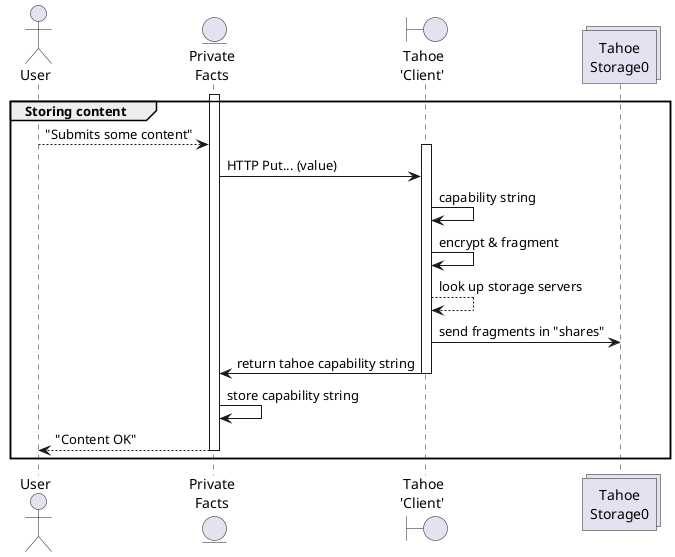 @startuml
skinparam Shadowing false

actor "User" as user
entity "Private\nFacts" as app
Boundary "Tahoe\n'Client' " as tahoe
Collections "Tahoe\nStorage0" as disk

group Storing content
activate app
user --> app : "Submits some content"
    activate tahoe
    app -> tahoe : HTTP Put... (value)
    tahoe -> tahoe : capability string
    tahoe -> tahoe : encrypt & fragment
    tahoe --> tahoe : look up storage servers
    tahoe ->  disk : send fragments in "shares"
    tahoe -> app : return tahoe capability string
    deactivate tahoe
app -> app : store capability string
app --> user : "Content OK"
deactivate app

end
@enduml